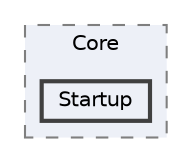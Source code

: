 digraph "Debug/Core/Startup"
{
 // LATEX_PDF_SIZE
  bgcolor="transparent";
  edge [fontname=Helvetica,fontsize=10,labelfontname=Helvetica,labelfontsize=10];
  node [fontname=Helvetica,fontsize=10,shape=box,height=0.2,width=0.4];
  compound=true
  subgraph clusterdir_23c2652425d83ad6c27be201e5d4bc42 {
    graph [ bgcolor="#edf0f7", pencolor="grey50", label="Core", fontname=Helvetica,fontsize=10 style="filled,dashed", URL="dir_23c2652425d83ad6c27be201e5d4bc42.html",tooltip=""]
  dir_83d0c992437d1b46fe0e50a98b6965e2 [label="Startup", fillcolor="#edf0f7", color="grey25", style="filled,bold", URL="dir_83d0c992437d1b46fe0e50a98b6965e2.html",tooltip=""];
  }
}
